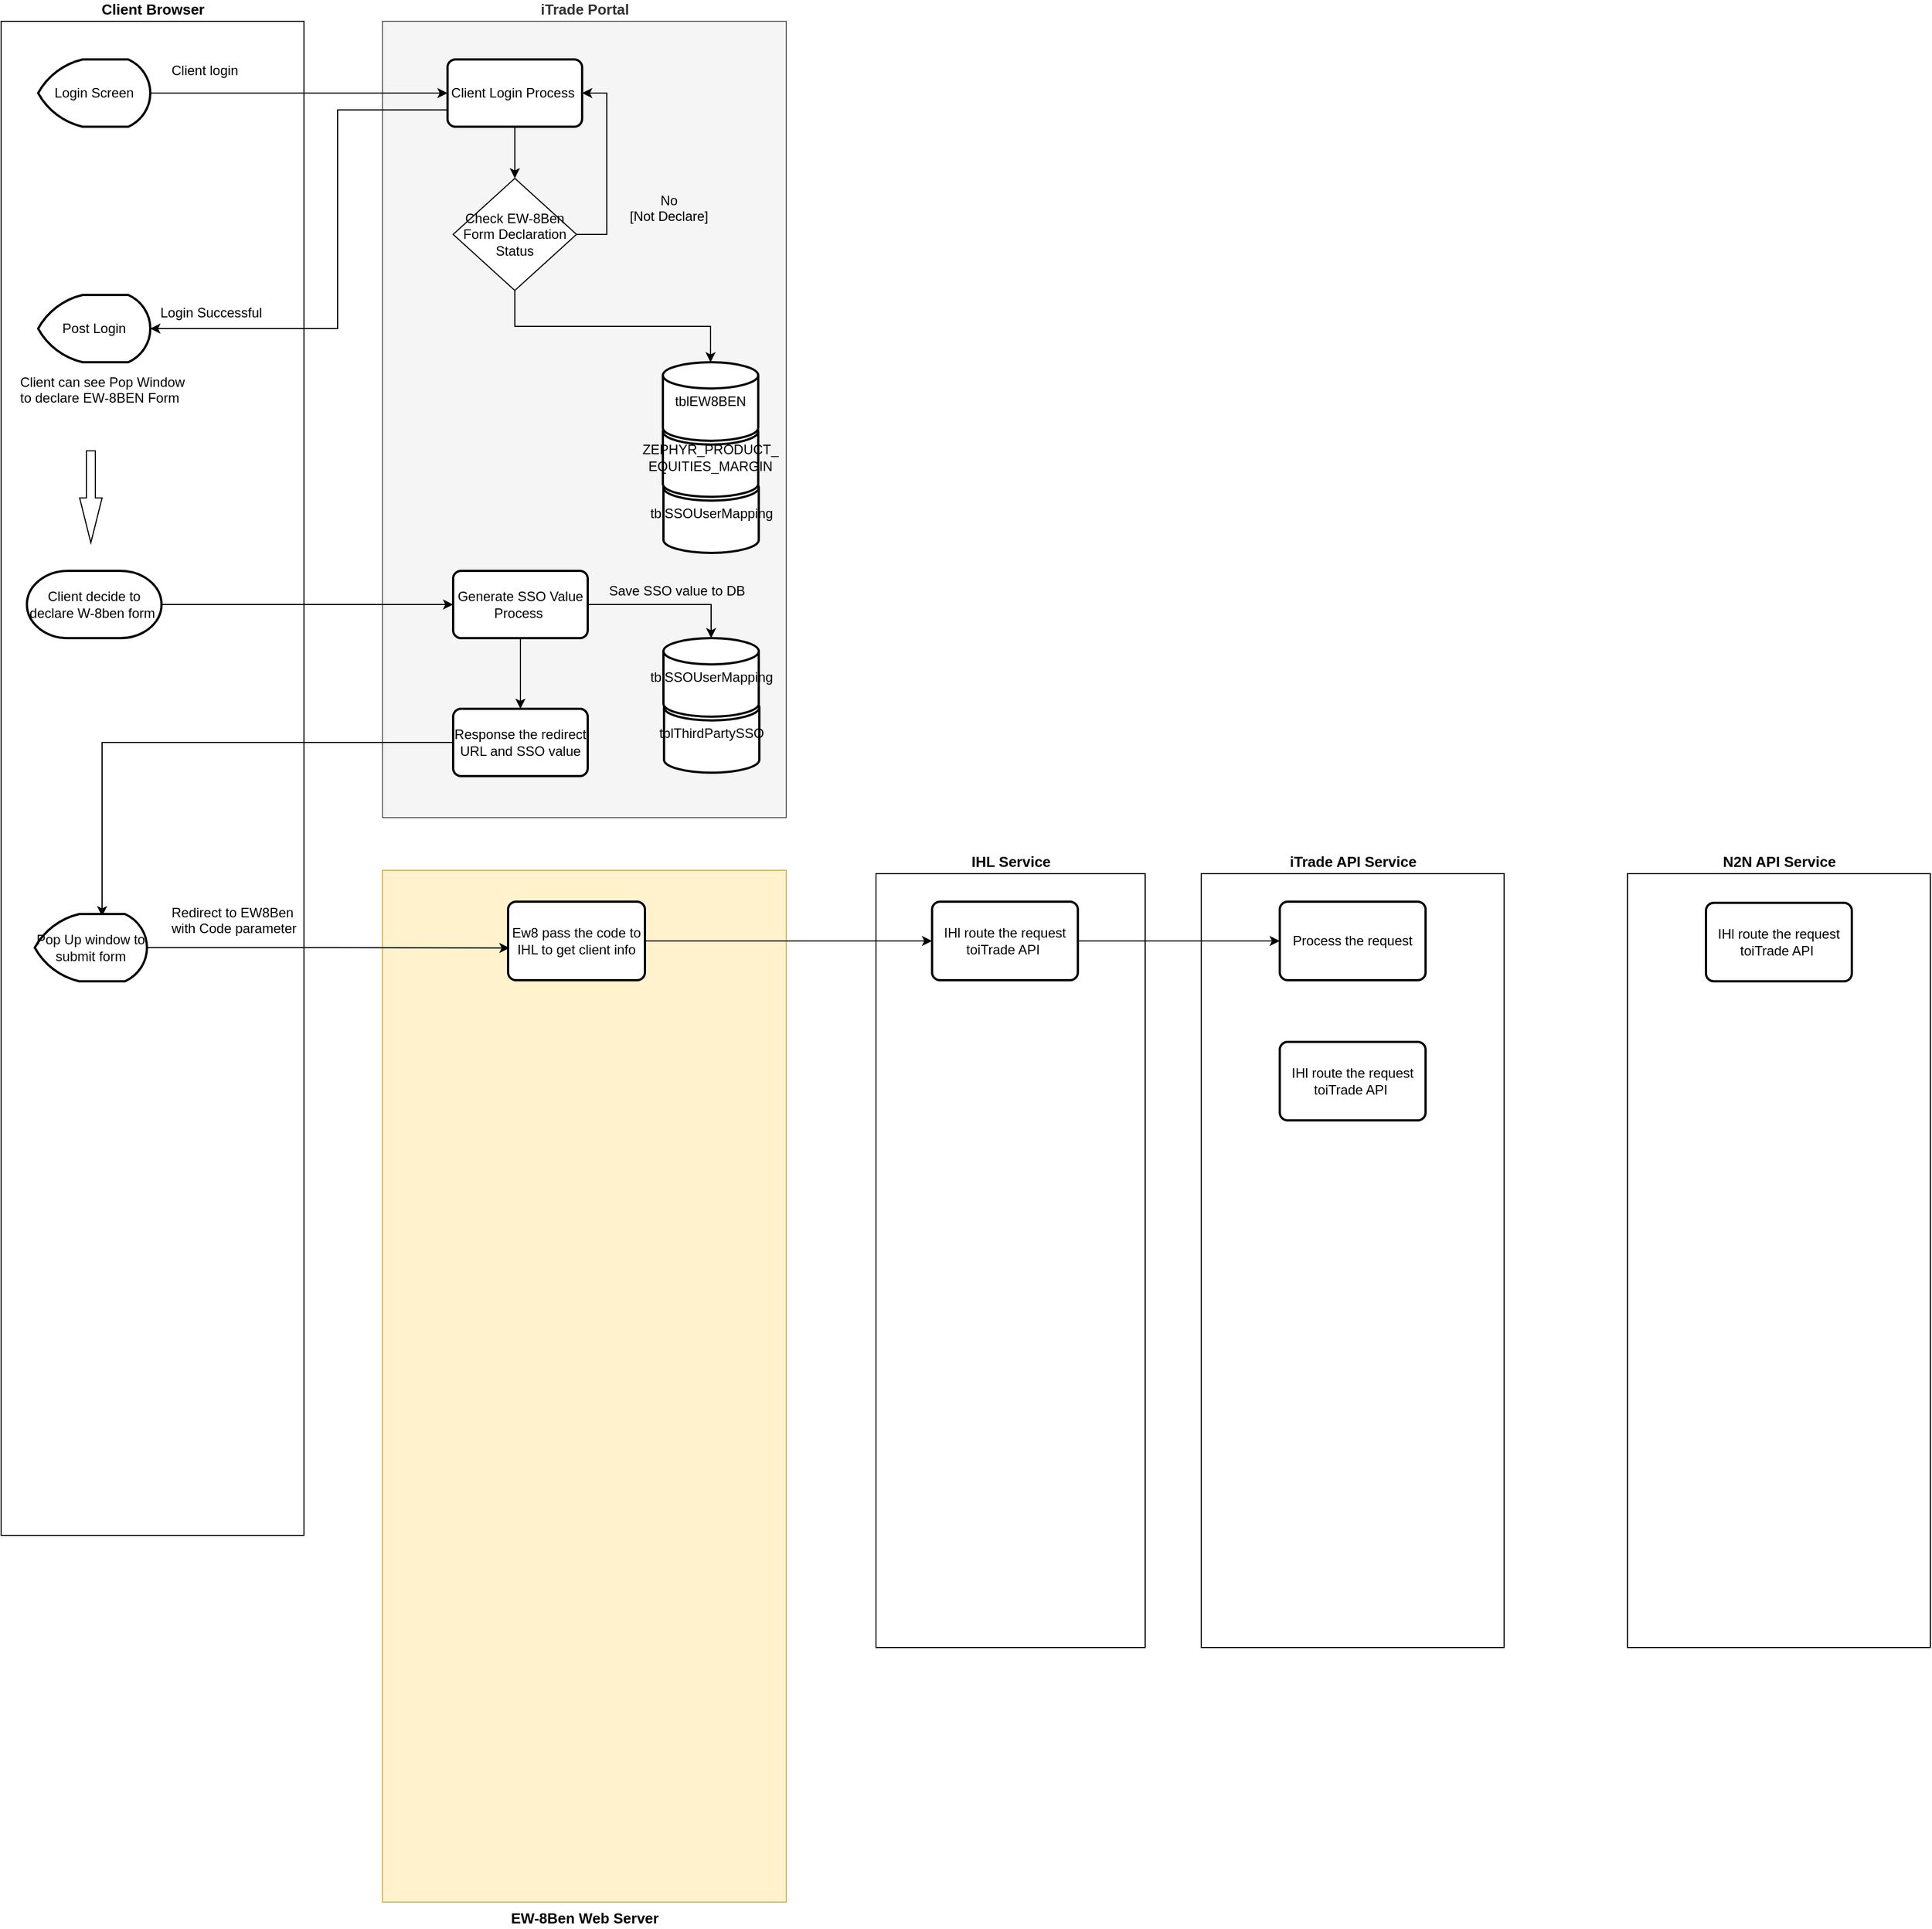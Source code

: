 <mxfile version="10.5.9" type="github"><diagram id="YMtYOnzUOrOTfLu4kTXC" name="Page-1"><mxGraphModel dx="1604" dy="1848" grid="1" gridSize="10" guides="1" tooltips="1" connect="1" arrows="1" fold="1" page="1" pageScale="1" pageWidth="850" pageHeight="1100" math="0" shadow="0"><root><mxCell id="0"/><mxCell id="1" parent="0"/><mxCell id="tJ9BCTHQ244fIdcCI2bb-15" value="Client Browser" style="verticalLabelPosition=top;verticalAlign=bottom;html=1;shape=mxgraph.basic.rect;fillColor=#ffffff;fillColor2=none;strokeColor=#000000;strokeWidth=1;size=20;indent=5;labelPosition=center;align=center;fontStyle=1;fontSize=13;" parent="1" vertex="1"><mxGeometry x="-110" y="-720" width="270" height="1350" as="geometry"/></mxCell><mxCell id="tJ9BCTHQ244fIdcCI2bb-10" value="iTrade Portal" style="verticalLabelPosition=top;verticalAlign=bottom;html=1;shape=mxgraph.basic.rect;fillColor=#f5f5f5;fillColor2=none;strokeColor=#666666;strokeWidth=1;size=20;indent=5;labelPosition=center;align=center;fontStyle=1;fontSize=13;fontColor=#333333;" parent="1" vertex="1"><mxGeometry x="230" y="-720" width="360" height="710" as="geometry"/></mxCell><mxCell id="x7NWvvhhakY7uaEACicM-8" style="edgeStyle=orthogonalEdgeStyle;rounded=0;orthogonalLoop=1;jettySize=auto;html=1;exitX=1;exitY=0.5;exitDx=0;exitDy=0;exitPerimeter=0;entryX=0;entryY=0.5;entryDx=0;entryDy=0;fontSize=13;" parent="1" source="tJ9BCTHQ244fIdcCI2bb-2" target="tJ9BCTHQ244fIdcCI2bb-8" edge="1"><mxGeometry relative="1" as="geometry"/></mxCell><mxCell id="tJ9BCTHQ244fIdcCI2bb-2" value="Login Screen" style="strokeWidth=2;html=1;shape=mxgraph.flowchart.display;whiteSpace=wrap;" parent="1" vertex="1"><mxGeometry x="-77" y="-686" width="100" height="60" as="geometry"/></mxCell><mxCell id="x7NWvvhhakY7uaEACicM-4" style="edgeStyle=orthogonalEdgeStyle;rounded=0;orthogonalLoop=1;jettySize=auto;html=1;exitX=0.5;exitY=1;exitDx=0;exitDy=0;fontSize=13;" parent="1" source="tJ9BCTHQ244fIdcCI2bb-8" target="tJ9BCTHQ244fIdcCI2bb-9" edge="1"><mxGeometry relative="1" as="geometry"/></mxCell><mxCell id="x7NWvvhhakY7uaEACicM-15" style="edgeStyle=orthogonalEdgeStyle;rounded=0;orthogonalLoop=1;jettySize=auto;html=1;exitX=0;exitY=0.75;exitDx=0;exitDy=0;entryX=1;entryY=0.5;entryDx=0;entryDy=0;entryPerimeter=0;fontSize=13;" parent="1" source="tJ9BCTHQ244fIdcCI2bb-8" target="x7NWvvhhakY7uaEACicM-14" edge="1"><mxGeometry relative="1" as="geometry"><Array as="points"><mxPoint x="190" y="-641"/><mxPoint x="190" y="-446"/></Array></mxGeometry></mxCell><mxCell id="tJ9BCTHQ244fIdcCI2bb-8" value="Client Login Process&amp;nbsp;" style="rounded=1;whiteSpace=wrap;html=1;absoluteArcSize=1;arcSize=14;strokeWidth=2;" parent="1" vertex="1"><mxGeometry x="288" y="-686" width="120" height="60" as="geometry"/></mxCell><mxCell id="x7NWvvhhakY7uaEACicM-7" style="edgeStyle=orthogonalEdgeStyle;rounded=0;orthogonalLoop=1;jettySize=auto;html=1;exitX=1;exitY=0.5;exitDx=0;exitDy=0;entryX=1;entryY=0.5;entryDx=0;entryDy=0;fontSize=13;" parent="1" source="tJ9BCTHQ244fIdcCI2bb-9" target="tJ9BCTHQ244fIdcCI2bb-8" edge="1"><mxGeometry relative="1" as="geometry"><Array as="points"><mxPoint x="430" y="-530"/><mxPoint x="430" y="-656"/></Array></mxGeometry></mxCell><mxCell id="tJ9BCTHQ244fIdcCI2bb-9" value="&lt;span&gt;Check EW-8Ben Form Declaration Status&lt;/span&gt;" style="rhombus;whiteSpace=wrap;html=1;" parent="1" vertex="1"><mxGeometry x="293" y="-580" width="110" height="100" as="geometry"/></mxCell><mxCell id="tJ9BCTHQ244fIdcCI2bb-25" value="tblSSOUserMapping" style="strokeWidth=2;html=1;shape=mxgraph.flowchart.database;whiteSpace=wrap;" parent="1" vertex="1"><mxGeometry x="480.5" y="-316" width="85" height="70" as="geometry"/></mxCell><mxCell id="tJ9BCTHQ244fIdcCI2bb-22" value="ZEPHYR_PRODUCT_&lt;br&gt;EQUITIES_MARGIN" style="strokeWidth=2;shape=mxgraph.flowchart.database;whiteSpace=wrap;html=1;labelPosition=center;verticalLabelPosition=middle;align=center;verticalAlign=middle;" parent="1" vertex="1"><mxGeometry x="480" y="-366" width="85" height="70" as="geometry"/></mxCell><mxCell id="tJ9BCTHQ244fIdcCI2bb-26" style="edgeStyle=orthogonalEdgeStyle;rounded=0;orthogonalLoop=1;jettySize=auto;html=1;exitX=0.5;exitY=1;exitDx=0;exitDy=0;entryX=0.5;entryY=0;entryDx=0;entryDy=0;fontSize=13;verticalAlign=bottom;entryPerimeter=0;" parent="1" source="tJ9BCTHQ244fIdcCI2bb-9" target="tJ9BCTHQ244fIdcCI2bb-3" edge="1"><mxGeometry relative="1" as="geometry"/></mxCell><mxCell id="tJ9BCTHQ244fIdcCI2bb-3" value="tblEW8BEN" style="strokeWidth=2;html=1;shape=mxgraph.flowchart.database;whiteSpace=wrap;" parent="1" vertex="1"><mxGeometry x="480" y="-416" width="85" height="70" as="geometry"/></mxCell><mxCell id="x7NWvvhhakY7uaEACicM-1" value="No&lt;br&gt;[Not Declare]&lt;br style=&quot;font-size: 12px&quot;&gt;" style="text;html=1;resizable=0;points=[];autosize=1;align=center;verticalAlign=top;spacingTop=-4;fontSize=12;" parent="1" vertex="1"><mxGeometry x="440" y="-570" width="90" height="30" as="geometry"/></mxCell><mxCell id="x7NWvvhhakY7uaEACicM-14" value="Post Login" style="strokeWidth=2;html=1;shape=mxgraph.flowchart.display;whiteSpace=wrap;" parent="1" vertex="1"><mxGeometry x="-77" y="-476" width="100" height="60" as="geometry"/></mxCell><mxCell id="x7NWvvhhakY7uaEACicM-16" value="Login Successful&lt;br style=&quot;font-size: 12px;&quot;&gt;" style="text;html=1;resizable=0;points=[];autosize=1;align=left;verticalAlign=top;spacingTop=-4;fontSize=12;" parent="1" vertex="1"><mxGeometry x="30" y="-470" width="110" height="20" as="geometry"/></mxCell><mxCell id="x7NWvvhhakY7uaEACicM-18" value="Client can see Pop Window &lt;br style=&quot;font-size: 12px;&quot;&gt;to declare EW-8BEN Form&lt;br style=&quot;font-size: 12px;&quot;&gt;" style="text;html=1;resizable=0;points=[];autosize=1;align=left;verticalAlign=top;spacingTop=-4;fontSize=12;" parent="1" vertex="1"><mxGeometry x="-95" y="-408.5" width="180" height="30" as="geometry"/></mxCell><mxCell id="x7NWvvhhakY7uaEACicM-19" value="Client login&lt;br style=&quot;font-size: 12px;&quot;&gt;" style="text;html=1;resizable=0;points=[];autosize=1;align=left;verticalAlign=top;spacingTop=-4;fontSize=12;" parent="1" vertex="1"><mxGeometry x="40" y="-686" width="80" height="20" as="geometry"/></mxCell><mxCell id="x7NWvvhhakY7uaEACicM-23" style="edgeStyle=orthogonalEdgeStyle;rounded=0;orthogonalLoop=1;jettySize=auto;html=1;exitX=1;exitY=0.5;exitDx=0;exitDy=0;exitPerimeter=0;entryX=0;entryY=0.5;entryDx=0;entryDy=0;fontSize=12;" parent="1" source="x7NWvvhhakY7uaEACicM-21" target="x7NWvvhhakY7uaEACicM-22" edge="1"><mxGeometry relative="1" as="geometry"/></mxCell><mxCell id="x7NWvvhhakY7uaEACicM-21" value="Client decide to declare W-8ben form&amp;nbsp;" style="strokeWidth=2;html=1;shape=mxgraph.flowchart.terminator;whiteSpace=wrap;fontSize=12;" parent="1" vertex="1"><mxGeometry x="-87" y="-230" width="120" height="60" as="geometry"/></mxCell><mxCell id="x7NWvvhhakY7uaEACicM-28" style="edgeStyle=orthogonalEdgeStyle;rounded=0;orthogonalLoop=1;jettySize=auto;html=1;exitX=1;exitY=0.5;exitDx=0;exitDy=0;entryX=0.5;entryY=0;entryDx=0;entryDy=0;entryPerimeter=0;fontSize=12;" parent="1" source="x7NWvvhhakY7uaEACicM-22" target="x7NWvvhhakY7uaEACicM-25" edge="1"><mxGeometry relative="1" as="geometry"/></mxCell><mxCell id="BPQKgwoo89sPlXSKVGjw-5" style="edgeStyle=orthogonalEdgeStyle;rounded=0;orthogonalLoop=1;jettySize=auto;html=1;exitX=0.5;exitY=1;exitDx=0;exitDy=0;entryX=0.5;entryY=0;entryDx=0;entryDy=0;" parent="1" source="x7NWvvhhakY7uaEACicM-22" target="BPQKgwoo89sPlXSKVGjw-2" edge="1"><mxGeometry relative="1" as="geometry"/></mxCell><mxCell id="x7NWvvhhakY7uaEACicM-22" value="Generate SSO Value Process&amp;nbsp;" style="rounded=1;whiteSpace=wrap;html=1;absoluteArcSize=1;arcSize=14;strokeWidth=2;" parent="1" vertex="1"><mxGeometry x="293" y="-230" width="120" height="60" as="geometry"/></mxCell><mxCell id="x7NWvvhhakY7uaEACicM-24" value="&lt;span&gt;Redirect to EW8Ben &lt;br&gt;with Code parameter&lt;/span&gt;&lt;br style=&quot;font-size: 12px&quot;&gt;" style="text;html=1;resizable=0;points=[];autosize=1;align=left;verticalAlign=top;spacingTop=-4;fontSize=12;" parent="1" vertex="1"><mxGeometry x="40" y="65" width="130" height="30" as="geometry"/></mxCell><mxCell id="x7NWvvhhakY7uaEACicM-26" value="tblThirdPartySSO" style="strokeWidth=2;html=1;shape=mxgraph.flowchart.database;whiteSpace=wrap;" parent="1" vertex="1"><mxGeometry x="481" y="-120" width="85" height="70" as="geometry"/></mxCell><mxCell id="x7NWvvhhakY7uaEACicM-25" value="tblSSOUserMapping" style="strokeWidth=2;html=1;shape=mxgraph.flowchart.database;whiteSpace=wrap;" parent="1" vertex="1"><mxGeometry x="480.5" y="-170" width="85" height="70" as="geometry"/></mxCell><mxCell id="x7NWvvhhakY7uaEACicM-27" value="" style="html=1;shadow=0;dashed=0;align=center;verticalAlign=middle;shape=mxgraph.arrows2.arrow;dy=0.6;dx=40;direction=south;notch=0;fontSize=12;" parent="1" vertex="1"><mxGeometry x="-40" y="-337" width="20" height="82" as="geometry"/></mxCell><mxCell id="BPQKgwoo89sPlXSKVGjw-10" style="edgeStyle=orthogonalEdgeStyle;rounded=0;orthogonalLoop=1;jettySize=auto;html=1;exitX=0;exitY=0.5;exitDx=0;exitDy=0;entryX=0.6;entryY=0.033;entryDx=0;entryDy=0;entryPerimeter=0;" parent="1" source="BPQKgwoo89sPlXSKVGjw-2" target="BPQKgwoo89sPlXSKVGjw-15" edge="1"><mxGeometry relative="1" as="geometry"><mxPoint x="23" y="-100" as="targetPoint"/></mxGeometry></mxCell><mxCell id="BPQKgwoo89sPlXSKVGjw-2" value="Response the redirect URL and SSO value" style="rounded=1;whiteSpace=wrap;html=1;absoluteArcSize=1;arcSize=14;strokeWidth=2;" parent="1" vertex="1"><mxGeometry x="293" y="-107" width="120" height="60" as="geometry"/></mxCell><mxCell id="BPQKgwoo89sPlXSKVGjw-6" value="Save SSO value to DB&lt;br style=&quot;font-size: 12px&quot;&gt;" style="text;html=1;resizable=0;points=[];autosize=1;align=left;verticalAlign=top;spacingTop=-4;fontSize=12;" parent="1" vertex="1"><mxGeometry x="430" y="-222" width="140" height="20" as="geometry"/></mxCell><mxCell id="BPQKgwoo89sPlXSKVGjw-11" value="EW-8Ben Web Server" style="verticalLabelPosition=bottom;verticalAlign=top;html=1;shape=mxgraph.basic.rect;fillColor=#fff2cc;fillColor2=none;strokeColor=#d6b656;strokeWidth=1;size=20;indent=5;labelPosition=center;align=center;fontStyle=1;fontSize=13;" parent="1" vertex="1"><mxGeometry x="230" y="37" width="360" height="920" as="geometry"/></mxCell><mxCell id="BPQKgwoo89sPlXSKVGjw-12" value="IHL Service" style="verticalLabelPosition=top;verticalAlign=bottom;html=1;shape=mxgraph.basic.rect;fillColor=#ffffff;fillColor2=none;strokeColor=#000000;strokeWidth=1;size=20;indent=5;labelPosition=center;align=center;fontStyle=1;fontSize=13;" parent="1" vertex="1"><mxGeometry x="670" y="40" width="240" height="690" as="geometry"/></mxCell><mxCell id="BPQKgwoo89sPlXSKVGjw-13" value="iTrade API Service" style="verticalLabelPosition=top;verticalAlign=bottom;html=1;shape=mxgraph.basic.rect;fillColor=#ffffff;fillColor2=none;strokeColor=#000000;strokeWidth=1;size=20;indent=5;labelPosition=center;align=center;fontStyle=1;fontSize=13;" parent="1" vertex="1"><mxGeometry x="960" y="40" width="270" height="690" as="geometry"/></mxCell><mxCell id="BPQKgwoo89sPlXSKVGjw-14" value="N2N API Service" style="verticalLabelPosition=top;verticalAlign=bottom;html=1;shape=mxgraph.basic.rect;fillColor=#ffffff;fillColor2=none;strokeColor=#000000;strokeWidth=1;size=20;indent=5;labelPosition=center;align=center;fontStyle=1;fontSize=13;" parent="1" vertex="1"><mxGeometry x="1340" y="40" width="270" height="690" as="geometry"/></mxCell><mxCell id="BPQKgwoo89sPlXSKVGjw-18" style="edgeStyle=orthogonalEdgeStyle;rounded=0;orthogonalLoop=1;jettySize=auto;html=1;exitX=1;exitY=0.5;exitDx=0;exitDy=0;exitPerimeter=0;entryX=0.01;entryY=0.59;entryDx=0;entryDy=0;entryPerimeter=0;" parent="1" source="BPQKgwoo89sPlXSKVGjw-15" target="BPQKgwoo89sPlXSKVGjw-17" edge="1"><mxGeometry relative="1" as="geometry"/></mxCell><mxCell id="BPQKgwoo89sPlXSKVGjw-15" value="Pop Up window to submit form" style="strokeWidth=2;html=1;shape=mxgraph.flowchart.display;whiteSpace=wrap;" parent="1" vertex="1"><mxGeometry x="-80" y="76" width="100" height="60" as="geometry"/></mxCell><mxCell id="BPQKgwoo89sPlXSKVGjw-21" style="edgeStyle=orthogonalEdgeStyle;rounded=0;orthogonalLoop=1;jettySize=auto;html=1;exitX=1;exitY=0.5;exitDx=0;exitDy=0;entryX=0;entryY=0.5;entryDx=0;entryDy=0;" parent="1" source="BPQKgwoo89sPlXSKVGjw-17" target="BPQKgwoo89sPlXSKVGjw-20" edge="1"><mxGeometry relative="1" as="geometry"/></mxCell><mxCell id="BPQKgwoo89sPlXSKVGjw-17" value="Ew8 pass the code to IHL to get client info" style="rounded=1;whiteSpace=wrap;html=1;absoluteArcSize=1;arcSize=14;strokeWidth=2;" parent="1" vertex="1"><mxGeometry x="342" y="65" width="122" height="70" as="geometry"/></mxCell><mxCell id="BPQKgwoo89sPlXSKVGjw-24" style="edgeStyle=orthogonalEdgeStyle;rounded=0;orthogonalLoop=1;jettySize=auto;html=1;exitX=1;exitY=0.5;exitDx=0;exitDy=0;entryX=0;entryY=0.5;entryDx=0;entryDy=0;" parent="1" source="BPQKgwoo89sPlXSKVGjw-20" target="BPQKgwoo89sPlXSKVGjw-23" edge="1"><mxGeometry relative="1" as="geometry"/></mxCell><mxCell id="BPQKgwoo89sPlXSKVGjw-20" value="IHl route the request toiTrade API&amp;nbsp;" style="rounded=1;whiteSpace=wrap;html=1;absoluteArcSize=1;arcSize=14;strokeWidth=2;" parent="1" vertex="1"><mxGeometry x="720" y="65" width="130" height="70" as="geometry"/></mxCell><mxCell id="BPQKgwoo89sPlXSKVGjw-23" value="Process the request" style="rounded=1;whiteSpace=wrap;html=1;absoluteArcSize=1;arcSize=14;strokeWidth=2;" parent="1" vertex="1"><mxGeometry x="1030" y="65" width="130" height="70" as="geometry"/></mxCell><mxCell id="BPQKgwoo89sPlXSKVGjw-25" value="IHl route the request toiTrade API&amp;nbsp;" style="rounded=1;whiteSpace=wrap;html=1;absoluteArcSize=1;arcSize=14;strokeWidth=2;" parent="1" vertex="1"><mxGeometry x="1410" y="66" width="130" height="70" as="geometry"/></mxCell><mxCell id="BPQKgwoo89sPlXSKVGjw-26" value="IHl route the request toiTrade API&amp;nbsp;" style="rounded=1;whiteSpace=wrap;html=1;absoluteArcSize=1;arcSize=14;strokeWidth=2;" parent="1" vertex="1"><mxGeometry x="1030" y="190" width="130" height="70" as="geometry"/></mxCell></root></mxGraphModel></diagram></mxfile>